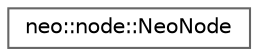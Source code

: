 digraph "Graphical Class Hierarchy"
{
 // LATEX_PDF_SIZE
  bgcolor="transparent";
  edge [fontname=Helvetica,fontsize=10,labelfontname=Helvetica,labelfontsize=10];
  node [fontname=Helvetica,fontsize=10,shape=box,height=0.2,width=0.4];
  rankdir="LR";
  Node0 [id="Node000000",label="neo::node::NeoNode",height=0.2,width=0.4,color="grey40", fillcolor="white", style="filled",URL="$classneo_1_1node_1_1_neo_node.html",tooltip="Production-ready Neo Node Implementation."];
}
